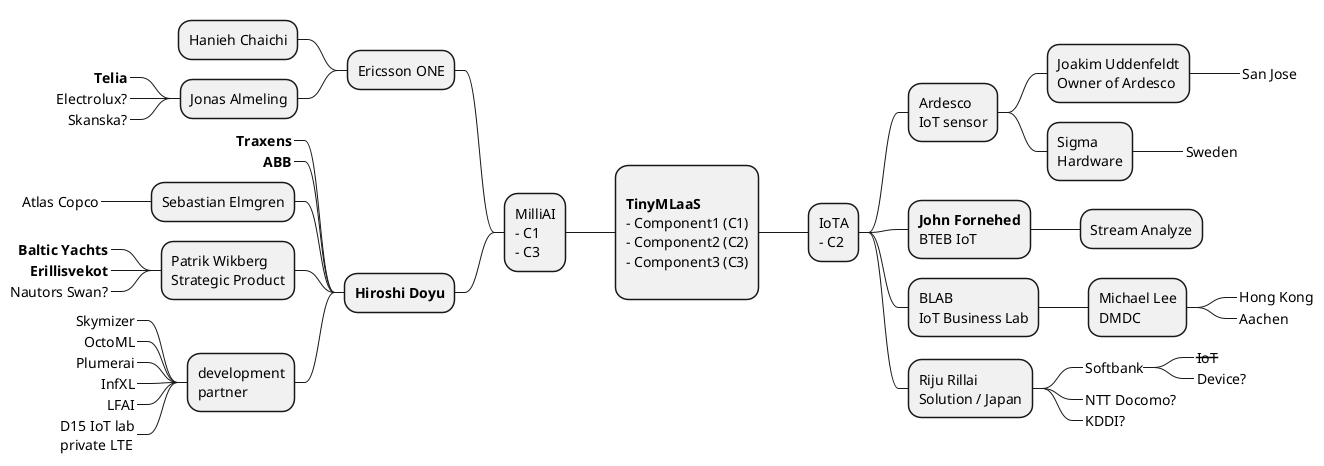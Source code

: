 @startmindmap
scale max 2048 width

+ \n**TinyMLaaS**\n- Component1 (C1)\n- Component2 (C2)\n- Component3 (C3)\n
-- MilliAI\n- C1\n- C3
--- Ericsson ONE
---- Hanieh Chaichi
---- Jonas Almeling
-----_ **Telia**
-----_ Electrolux?
-----_ Skanska?
--- **Hiroshi Doyu**
----_ **Traxens**
----_ **ABB**
---- Sebastian Elmgren
-----_ Atlas Copco
---- Patrik Wikberg\nStrategic Product
-----_ **Baltic Yachts**
-----_ **Erillisvekot**
-----_ Nautors Swan?
---- development\npartner
-----_ Skymizer
-----_ OctoML
-----_ Plumerai
-----_ InfXL
-----_ LFAI
-----_ D15 IoT lab\nprivate LTE
++ IoTA\n- C2
+++ Ardesco\nIoT sensor
++++ Joakim Uddenfeldt\nOwner of Ardesco
+++++_ San Jose
++++ Sigma\nHardware
+++++_ Sweden
+++ **John Fornehed**\nBTEB IoT
++++ Stream Analyze
+++ BLAB\nIoT Business Lab
++++ Michael Lee\nDMDC
+++++_ Hong Kong
+++++_ Aachen
+++ Riju Rillai\nSolution / Japan
++++_ Softbank
+++++_ <s>IoT</s>
+++++_ Device?
++++_ NTT Docomo?
++++_ KDDI?

@endmindmap


